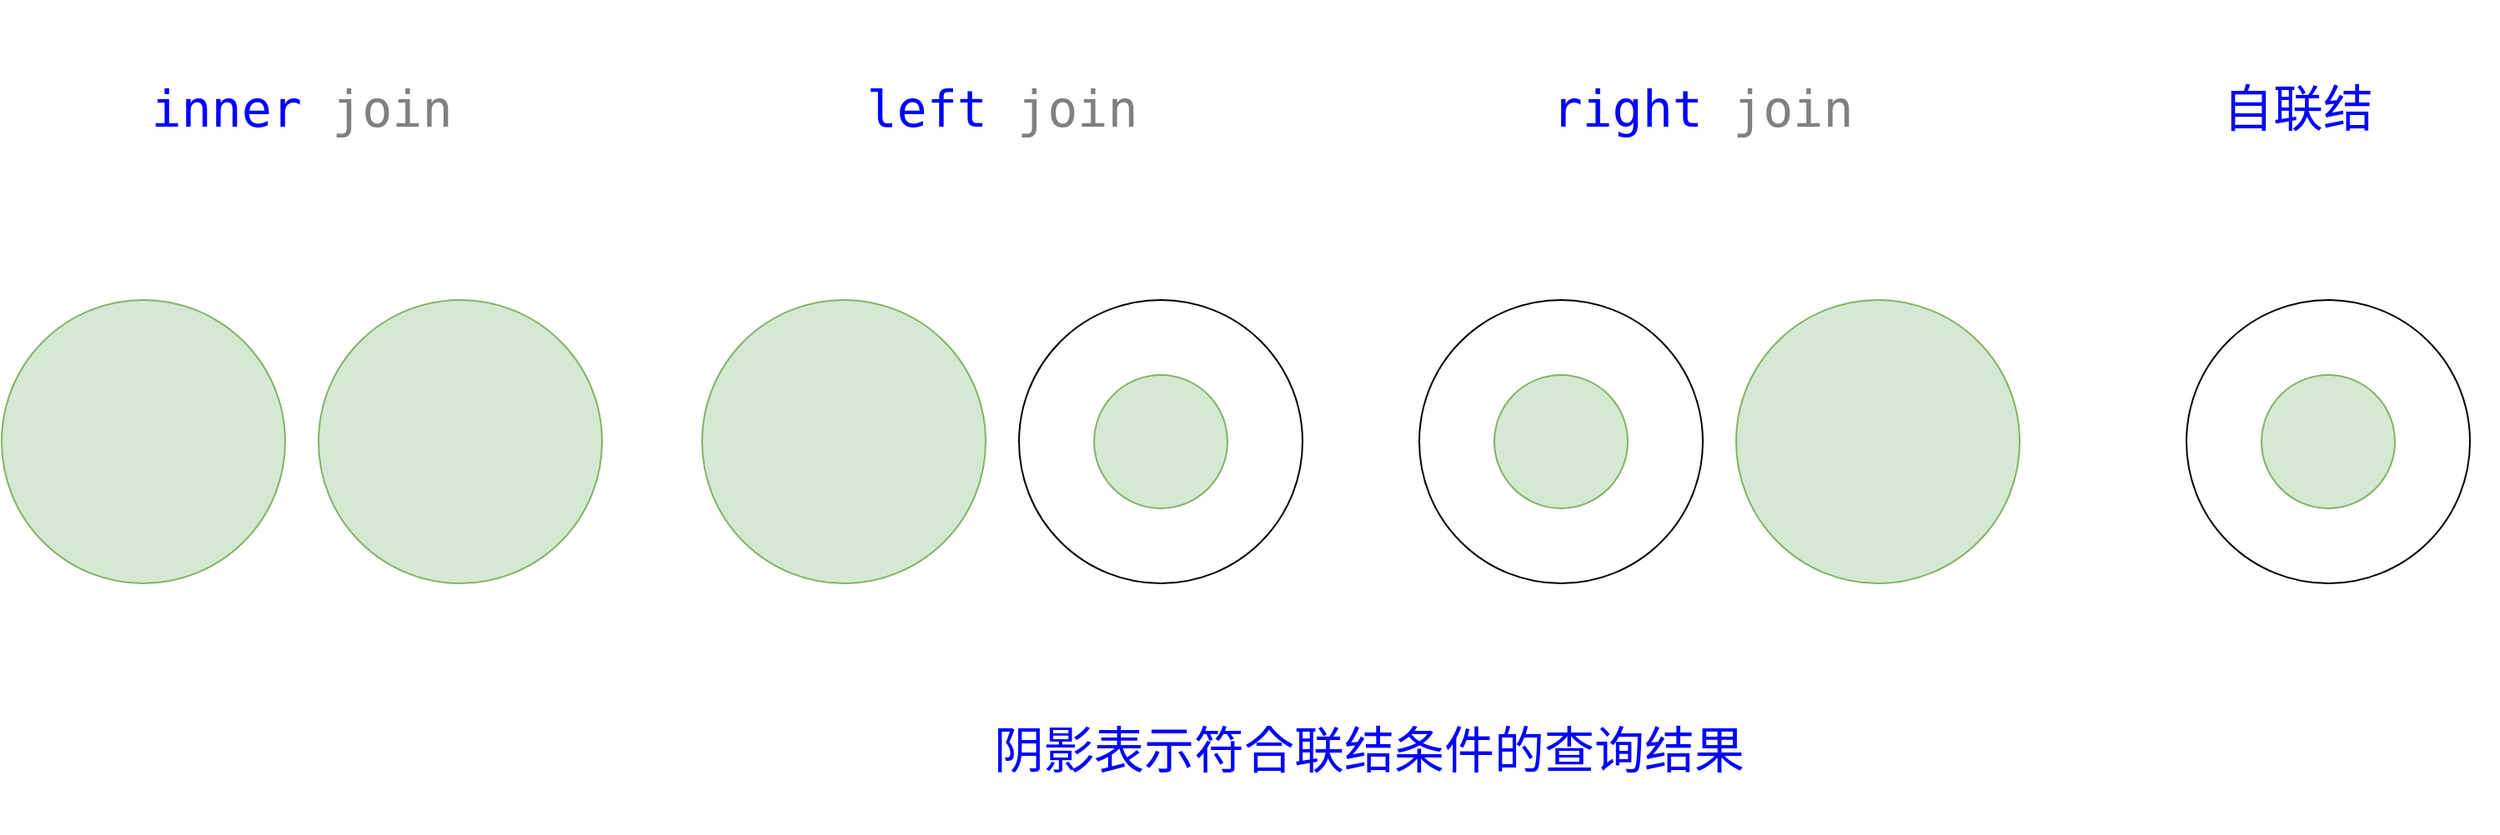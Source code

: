 <mxfile version="13.3.9" type="device"><diagram id="AHONkp8xHIsyS_yStmRF" name="Page-1"><mxGraphModel dx="3067" dy="1700" grid="1" gridSize="10" guides="1" tooltips="1" connect="1" arrows="1" fold="1" page="1" pageScale="1" pageWidth="827" pageHeight="1169" math="0" shadow="0"><root><mxCell id="0"/><mxCell id="1" parent="0"/><mxCell id="EOTJtKyUSNuaAlkrg2Ys-5" value="" style="ellipse;whiteSpace=wrap;html=1;aspect=fixed;" parent="1" vertex="1"><mxGeometry x="-60" y="220" width="170" height="170" as="geometry"/></mxCell><mxCell id="EOTJtKyUSNuaAlkrg2Ys-6" value="" style="ellipse;whiteSpace=wrap;html=1;aspect=fixed;fillColor=#d5e8d4;strokeColor=#82b366;" parent="1" vertex="1"><mxGeometry x="-250" y="220" width="170" height="170" as="geometry"/></mxCell><mxCell id="EOTJtKyUSNuaAlkrg2Ys-7" value="" style="ellipse;whiteSpace=wrap;html=1;aspect=fixed;fillColor=#d5e8d4;strokeColor=#82b366;" parent="1" vertex="1"><mxGeometry x="370" y="220" width="170" height="170" as="geometry"/></mxCell><mxCell id="EOTJtKyUSNuaAlkrg2Ys-8" value="" style="ellipse;whiteSpace=wrap;html=1;aspect=fixed;" parent="1" vertex="1"><mxGeometry x="180" y="220" width="170" height="170" as="geometry"/></mxCell><mxCell id="EOTJtKyUSNuaAlkrg2Ys-9" value="" style="ellipse;whiteSpace=wrap;html=1;aspect=fixed;fillColor=#d5e8d4;strokeColor=#82b366;" parent="1" vertex="1"><mxGeometry x="-480" y="220" width="170" height="170" as="geometry"/></mxCell><mxCell id="EOTJtKyUSNuaAlkrg2Ys-10" value="" style="ellipse;whiteSpace=wrap;html=1;aspect=fixed;fillColor=#d5e8d4;strokeColor=#82b366;" parent="1" vertex="1"><mxGeometry x="-670" y="220" width="170" height="170" as="geometry"/></mxCell><mxCell id="EOTJtKyUSNuaAlkrg2Ys-11" value="" style="ellipse;whiteSpace=wrap;html=1;aspect=fixed;fillColor=#d5e8d4;strokeColor=#82b366;" parent="1" vertex="1"><mxGeometry x="-15" y="265" width="80" height="80" as="geometry"/></mxCell><mxCell id="EOTJtKyUSNuaAlkrg2Ys-12" value="" style="ellipse;whiteSpace=wrap;html=1;aspect=fixed;fillColor=#d5e8d4;strokeColor=#82b366;" parent="1" vertex="1"><mxGeometry x="225" y="265" width="80" height="80" as="geometry"/></mxCell><mxCell id="EOTJtKyUSNuaAlkrg2Ys-13" value="&lt;pre style=&quot;margin-top: 0px ; margin-bottom: 0px ; padding: 0px ; overflow-wrap: break-word ; font-size: 30px&quot;&gt;&lt;span style=&quot;margin: 0px ; padding: 0px ; color: rgb(0 , 0 , 255) ; line-height: 1.5&quot;&gt;inner&lt;/span&gt; &lt;span style=&quot;margin: 0px ; padding: 0px ; color: rgb(128 , 128 , 128) ; line-height: 1.5&quot;&gt;join&lt;/span&gt;&lt;/pre&gt;" style="text;html=1;strokeColor=none;fillColor=none;align=center;verticalAlign=middle;whiteSpace=wrap;rounded=0;" parent="1" vertex="1"><mxGeometry x="-610" y="40" width="240" height="130" as="geometry"/></mxCell><mxCell id="EOTJtKyUSNuaAlkrg2Ys-16" value="&lt;pre style=&quot;margin-top: 0px ; margin-bottom: 0px ; padding: 0px ; overflow-wrap: break-word ; font-size: 30px&quot;&gt;&lt;span style=&quot;margin: 0px ; padding: 0px ; color: rgb(0 , 0 , 255) ; line-height: 1.5&quot;&gt;left&lt;/span&gt; &lt;span style=&quot;margin: 0px ; padding: 0px ; color: rgb(128 , 128 , 128) ; line-height: 1.5&quot;&gt;join&lt;/span&gt;&lt;/pre&gt;" style="text;html=1;strokeColor=none;fillColor=none;align=center;verticalAlign=middle;whiteSpace=wrap;rounded=0;" parent="1" vertex="1"><mxGeometry x="-190" y="40" width="240" height="130" as="geometry"/></mxCell><mxCell id="EOTJtKyUSNuaAlkrg2Ys-17" value="&lt;pre style=&quot;margin-top: 0px ; margin-bottom: 0px ; padding: 0px ; overflow-wrap: break-word ; font-size: 30px&quot;&gt;&lt;span style=&quot;margin: 0px ; padding: 0px ; color: rgb(0 , 0 , 255) ; line-height: 1.5&quot;&gt;right&lt;/span&gt; &lt;span style=&quot;margin: 0px ; padding: 0px ; color: rgb(128 , 128 , 128) ; line-height: 1.5&quot;&gt;join&lt;/span&gt;&lt;/pre&gt;" style="text;html=1;strokeColor=none;fillColor=none;align=center;verticalAlign=middle;whiteSpace=wrap;rounded=0;" parent="1" vertex="1"><mxGeometry x="230" y="40" width="240" height="130" as="geometry"/></mxCell><mxCell id="EOTJtKyUSNuaAlkrg2Ys-18" value="&lt;pre style=&quot;margin-top: 0px ; margin-bottom: 0px ; padding: 0px ; overflow-wrap: break-word ; font-size: 30px&quot;&gt;&lt;font color=&quot;#0000ff&quot;&gt;阴影表示符合联结条件的查询结果&lt;/font&gt;&lt;/pre&gt;" style="text;html=1;strokeColor=none;fillColor=none;align=center;verticalAlign=middle;whiteSpace=wrap;rounded=0;" parent="1" vertex="1"><mxGeometry x="-100" y="440" width="500" height="100" as="geometry"/></mxCell><mxCell id="yd3pf0XkONuoBDhR1Fye-2" value="" style="ellipse;whiteSpace=wrap;html=1;aspect=fixed;fillColor=#d5e8d4;strokeColor=#82b366;" parent="1" vertex="1"><mxGeometry x="685" y="265" width="80" height="80" as="geometry"/></mxCell><mxCell id="yd3pf0XkONuoBDhR1Fye-3" value="" style="ellipse;whiteSpace=wrap;html=1;aspect=fixed;" parent="1" vertex="1"><mxGeometry x="640" y="220" width="170" height="170" as="geometry"/></mxCell><mxCell id="yd3pf0XkONuoBDhR1Fye-4" value="&lt;pre style=&quot;margin-top: 0px ; margin-bottom: 0px ; padding: 0px ; overflow-wrap: break-word ; font-size: 30px&quot;&gt;&lt;font color=&quot;#0000ff&quot;&gt;自联结&lt;/font&gt;&lt;/pre&gt;" style="text;html=1;strokeColor=none;fillColor=none;align=center;verticalAlign=middle;whiteSpace=wrap;rounded=0;" parent="1" vertex="1"><mxGeometry x="587" y="40" width="240" height="130" as="geometry"/></mxCell><mxCell id="yd3pf0XkONuoBDhR1Fye-5" value="" style="ellipse;whiteSpace=wrap;html=1;aspect=fixed;fillColor=#d5e8d4;strokeColor=#82b366;" parent="1" vertex="1"><mxGeometry x="685" y="265" width="80" height="80" as="geometry"/></mxCell></root></mxGraphModel></diagram></mxfile>